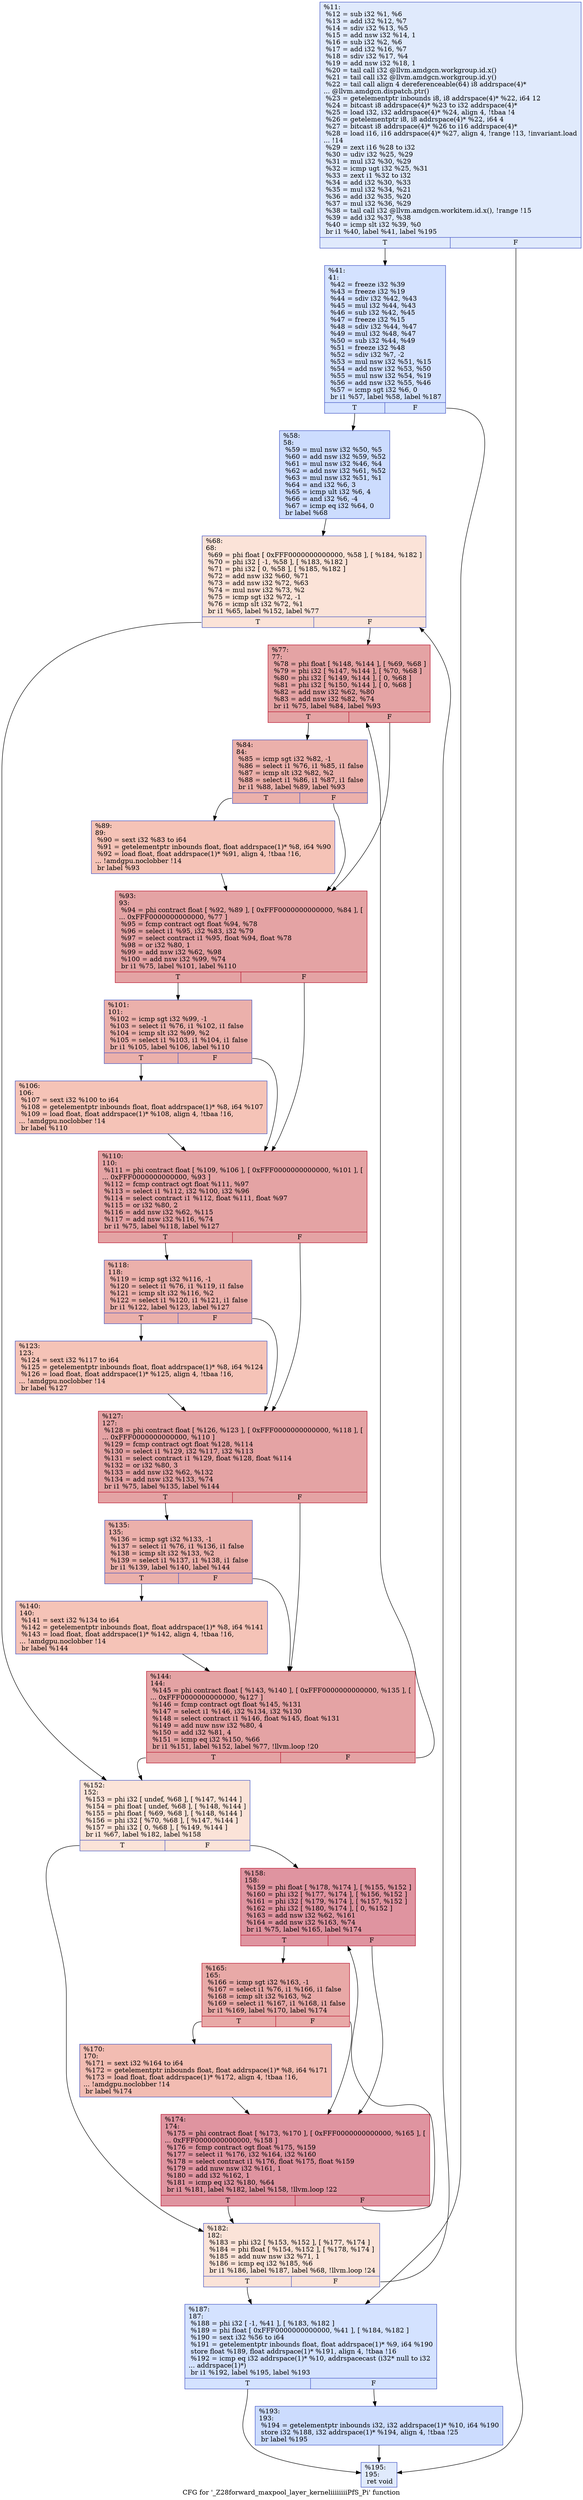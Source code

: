 digraph "CFG for '_Z28forward_maxpool_layer_kerneliiiiiiiiPfS_Pi' function" {
	label="CFG for '_Z28forward_maxpool_layer_kerneliiiiiiiiPfS_Pi' function";

	Node0x4fffa00 [shape=record,color="#3d50c3ff", style=filled, fillcolor="#b9d0f970",label="{%11:\l  %12 = sub i32 %1, %6\l  %13 = add i32 %12, %7\l  %14 = sdiv i32 %13, %5\l  %15 = add nsw i32 %14, 1\l  %16 = sub i32 %2, %6\l  %17 = add i32 %16, %7\l  %18 = sdiv i32 %17, %4\l  %19 = add nsw i32 %18, 1\l  %20 = tail call i32 @llvm.amdgcn.workgroup.id.x()\l  %21 = tail call i32 @llvm.amdgcn.workgroup.id.y()\l  %22 = tail call align 4 dereferenceable(64) i8 addrspace(4)*\l... @llvm.amdgcn.dispatch.ptr()\l  %23 = getelementptr inbounds i8, i8 addrspace(4)* %22, i64 12\l  %24 = bitcast i8 addrspace(4)* %23 to i32 addrspace(4)*\l  %25 = load i32, i32 addrspace(4)* %24, align 4, !tbaa !4\l  %26 = getelementptr i8, i8 addrspace(4)* %22, i64 4\l  %27 = bitcast i8 addrspace(4)* %26 to i16 addrspace(4)*\l  %28 = load i16, i16 addrspace(4)* %27, align 4, !range !13, !invariant.load\l... !14\l  %29 = zext i16 %28 to i32\l  %30 = udiv i32 %25, %29\l  %31 = mul i32 %30, %29\l  %32 = icmp ugt i32 %25, %31\l  %33 = zext i1 %32 to i32\l  %34 = add i32 %30, %33\l  %35 = mul i32 %34, %21\l  %36 = add i32 %35, %20\l  %37 = mul i32 %36, %29\l  %38 = tail call i32 @llvm.amdgcn.workitem.id.x(), !range !15\l  %39 = add i32 %37, %38\l  %40 = icmp slt i32 %39, %0\l  br i1 %40, label %41, label %195\l|{<s0>T|<s1>F}}"];
	Node0x4fffa00:s0 -> Node0x5003400;
	Node0x4fffa00:s1 -> Node0x5003490;
	Node0x5003400 [shape=record,color="#3d50c3ff", style=filled, fillcolor="#9ebeff70",label="{%41:\l41:                                               \l  %42 = freeze i32 %39\l  %43 = freeze i32 %19\l  %44 = sdiv i32 %42, %43\l  %45 = mul i32 %44, %43\l  %46 = sub i32 %42, %45\l  %47 = freeze i32 %15\l  %48 = sdiv i32 %44, %47\l  %49 = mul i32 %48, %47\l  %50 = sub i32 %44, %49\l  %51 = freeze i32 %48\l  %52 = sdiv i32 %7, -2\l  %53 = mul nsw i32 %51, %15\l  %54 = add nsw i32 %53, %50\l  %55 = mul nsw i32 %54, %19\l  %56 = add nsw i32 %55, %46\l  %57 = icmp sgt i32 %6, 0\l  br i1 %57, label %58, label %187\l|{<s0>T|<s1>F}}"];
	Node0x5003400:s0 -> Node0x5003e80;
	Node0x5003400:s1 -> Node0x5003ed0;
	Node0x5003e80 [shape=record,color="#3d50c3ff", style=filled, fillcolor="#8caffe70",label="{%58:\l58:                                               \l  %59 = mul nsw i32 %50, %5\l  %60 = add nsw i32 %59, %52\l  %61 = mul nsw i32 %46, %4\l  %62 = add nsw i32 %61, %52\l  %63 = mul nsw i32 %51, %1\l  %64 = and i32 %6, 3\l  %65 = icmp ult i32 %6, 4\l  %66 = and i32 %6, -4\l  %67 = icmp eq i32 %64, 0\l  br label %68\l}"];
	Node0x5003e80 -> Node0x50047b0;
	Node0x50047b0 [shape=record,color="#3d50c3ff", style=filled, fillcolor="#f6bfa670",label="{%68:\l68:                                               \l  %69 = phi float [ 0xFFF0000000000000, %58 ], [ %184, %182 ]\l  %70 = phi i32 [ -1, %58 ], [ %183, %182 ]\l  %71 = phi i32 [ 0, %58 ], [ %185, %182 ]\l  %72 = add nsw i32 %60, %71\l  %73 = add nsw i32 %72, %63\l  %74 = mul nsw i32 %73, %2\l  %75 = icmp sgt i32 %72, -1\l  %76 = icmp slt i32 %72, %1\l  br i1 %65, label %152, label %77\l|{<s0>T|<s1>F}}"];
	Node0x50047b0:s0 -> Node0x5005980;
	Node0x50047b0:s1 -> Node0x5005a10;
	Node0x5005a10 [shape=record,color="#b70d28ff", style=filled, fillcolor="#c32e3170",label="{%77:\l77:                                               \l  %78 = phi float [ %148, %144 ], [ %69, %68 ]\l  %79 = phi i32 [ %147, %144 ], [ %70, %68 ]\l  %80 = phi i32 [ %149, %144 ], [ 0, %68 ]\l  %81 = phi i32 [ %150, %144 ], [ 0, %68 ]\l  %82 = add nsw i32 %62, %80\l  %83 = add nsw i32 %82, %74\l  br i1 %75, label %84, label %93\l|{<s0>T|<s1>F}}"];
	Node0x5005a10:s0 -> Node0x5006140;
	Node0x5005a10:s1 -> Node0x50061d0;
	Node0x5006140 [shape=record,color="#3d50c3ff", style=filled, fillcolor="#d24b4070",label="{%84:\l84:                                               \l  %85 = icmp sgt i32 %82, -1\l  %86 = select i1 %76, i1 %85, i1 false\l  %87 = icmp slt i32 %82, %2\l  %88 = select i1 %86, i1 %87, i1 false\l  br i1 %88, label %89, label %93\l|{<s0>T|<s1>F}}"];
	Node0x5006140:s0 -> Node0x50065c0;
	Node0x5006140:s1 -> Node0x50061d0;
	Node0x50065c0 [shape=record,color="#3d50c3ff", style=filled, fillcolor="#e8765c70",label="{%89:\l89:                                               \l  %90 = sext i32 %83 to i64\l  %91 = getelementptr inbounds float, float addrspace(1)* %8, i64 %90\l  %92 = load float, float addrspace(1)* %91, align 4, !tbaa !16,\l... !amdgpu.noclobber !14\l  br label %93\l}"];
	Node0x50065c0 -> Node0x50061d0;
	Node0x50061d0 [shape=record,color="#b70d28ff", style=filled, fillcolor="#c32e3170",label="{%93:\l93:                                               \l  %94 = phi contract float [ %92, %89 ], [ 0xFFF0000000000000, %84 ], [\l... 0xFFF0000000000000, %77 ]\l  %95 = fcmp contract ogt float %94, %78\l  %96 = select i1 %95, i32 %83, i32 %79\l  %97 = select contract i1 %95, float %94, float %78\l  %98 = or i32 %80, 1\l  %99 = add nsw i32 %62, %98\l  %100 = add nsw i32 %99, %74\l  br i1 %75, label %101, label %110\l|{<s0>T|<s1>F}}"];
	Node0x50061d0:s0 -> Node0x50074e0;
	Node0x50061d0:s1 -> Node0x5007530;
	Node0x50074e0 [shape=record,color="#3d50c3ff", style=filled, fillcolor="#d24b4070",label="{%101:\l101:                                              \l  %102 = icmp sgt i32 %99, -1\l  %103 = select i1 %76, i1 %102, i1 false\l  %104 = icmp slt i32 %99, %2\l  %105 = select i1 %103, i1 %104, i1 false\l  br i1 %105, label %106, label %110\l|{<s0>T|<s1>F}}"];
	Node0x50074e0:s0 -> Node0x50078f0;
	Node0x50074e0:s1 -> Node0x5007530;
	Node0x50078f0 [shape=record,color="#3d50c3ff", style=filled, fillcolor="#e8765c70",label="{%106:\l106:                                              \l  %107 = sext i32 %100 to i64\l  %108 = getelementptr inbounds float, float addrspace(1)* %8, i64 %107\l  %109 = load float, float addrspace(1)* %108, align 4, !tbaa !16,\l... !amdgpu.noclobber !14\l  br label %110\l}"];
	Node0x50078f0 -> Node0x5007530;
	Node0x5007530 [shape=record,color="#b70d28ff", style=filled, fillcolor="#c32e3170",label="{%110:\l110:                                              \l  %111 = phi contract float [ %109, %106 ], [ 0xFFF0000000000000, %101 ], [\l... 0xFFF0000000000000, %93 ]\l  %112 = fcmp contract ogt float %111, %97\l  %113 = select i1 %112, i32 %100, i32 %96\l  %114 = select contract i1 %112, float %111, float %97\l  %115 = or i32 %80, 2\l  %116 = add nsw i32 %62, %115\l  %117 = add nsw i32 %116, %74\l  br i1 %75, label %118, label %127\l|{<s0>T|<s1>F}}"];
	Node0x5007530:s0 -> Node0x5008660;
	Node0x5007530:s1 -> Node0x50086b0;
	Node0x5008660 [shape=record,color="#3d50c3ff", style=filled, fillcolor="#d24b4070",label="{%118:\l118:                                              \l  %119 = icmp sgt i32 %116, -1\l  %120 = select i1 %76, i1 %119, i1 false\l  %121 = icmp slt i32 %116, %2\l  %122 = select i1 %120, i1 %121, i1 false\l  br i1 %122, label %123, label %127\l|{<s0>T|<s1>F}}"];
	Node0x5008660:s0 -> Node0x5008a70;
	Node0x5008660:s1 -> Node0x50086b0;
	Node0x5008a70 [shape=record,color="#3d50c3ff", style=filled, fillcolor="#e8765c70",label="{%123:\l123:                                              \l  %124 = sext i32 %117 to i64\l  %125 = getelementptr inbounds float, float addrspace(1)* %8, i64 %124\l  %126 = load float, float addrspace(1)* %125, align 4, !tbaa !16,\l... !amdgpu.noclobber !14\l  br label %127\l}"];
	Node0x5008a70 -> Node0x50086b0;
	Node0x50086b0 [shape=record,color="#b70d28ff", style=filled, fillcolor="#c32e3170",label="{%127:\l127:                                              \l  %128 = phi contract float [ %126, %123 ], [ 0xFFF0000000000000, %118 ], [\l... 0xFFF0000000000000, %110 ]\l  %129 = fcmp contract ogt float %128, %114\l  %130 = select i1 %129, i32 %117, i32 %113\l  %131 = select contract i1 %129, float %128, float %114\l  %132 = or i32 %80, 3\l  %133 = add nsw i32 %62, %132\l  %134 = add nsw i32 %133, %74\l  br i1 %75, label %135, label %144\l|{<s0>T|<s1>F}}"];
	Node0x50086b0:s0 -> Node0x5004740;
	Node0x50086b0:s1 -> Node0x5005b80;
	Node0x5004740 [shape=record,color="#3d50c3ff", style=filled, fillcolor="#d24b4070",label="{%135:\l135:                                              \l  %136 = icmp sgt i32 %133, -1\l  %137 = select i1 %76, i1 %136, i1 false\l  %138 = icmp slt i32 %133, %2\l  %139 = select i1 %137, i1 %138, i1 false\l  br i1 %139, label %140, label %144\l|{<s0>T|<s1>F}}"];
	Node0x5004740:s0 -> Node0x50099a0;
	Node0x5004740:s1 -> Node0x5005b80;
	Node0x50099a0 [shape=record,color="#3d50c3ff", style=filled, fillcolor="#e8765c70",label="{%140:\l140:                                              \l  %141 = sext i32 %134 to i64\l  %142 = getelementptr inbounds float, float addrspace(1)* %8, i64 %141\l  %143 = load float, float addrspace(1)* %142, align 4, !tbaa !16,\l... !amdgpu.noclobber !14\l  br label %144\l}"];
	Node0x50099a0 -> Node0x5005b80;
	Node0x5005b80 [shape=record,color="#b70d28ff", style=filled, fillcolor="#c32e3170",label="{%144:\l144:                                              \l  %145 = phi contract float [ %143, %140 ], [ 0xFFF0000000000000, %135 ], [\l... 0xFFF0000000000000, %127 ]\l  %146 = fcmp contract ogt float %145, %131\l  %147 = select i1 %146, i32 %134, i32 %130\l  %148 = select contract i1 %146, float %145, float %131\l  %149 = add nuw nsw i32 %80, 4\l  %150 = add i32 %81, 4\l  %151 = icmp eq i32 %150, %66\l  br i1 %151, label %152, label %77, !llvm.loop !20\l|{<s0>T|<s1>F}}"];
	Node0x5005b80:s0 -> Node0x5005980;
	Node0x5005b80:s1 -> Node0x5005a10;
	Node0x5005980 [shape=record,color="#3d50c3ff", style=filled, fillcolor="#f6bfa670",label="{%152:\l152:                                              \l  %153 = phi i32 [ undef, %68 ], [ %147, %144 ]\l  %154 = phi float [ undef, %68 ], [ %148, %144 ]\l  %155 = phi float [ %69, %68 ], [ %148, %144 ]\l  %156 = phi i32 [ %70, %68 ], [ %147, %144 ]\l  %157 = phi i32 [ 0, %68 ], [ %149, %144 ]\l  br i1 %67, label %182, label %158\l|{<s0>T|<s1>F}}"];
	Node0x5005980:s0 -> Node0x5005300;
	Node0x5005980:s1 -> Node0x500a960;
	Node0x500a960 [shape=record,color="#b70d28ff", style=filled, fillcolor="#b70d2870",label="{%158:\l158:                                              \l  %159 = phi float [ %178, %174 ], [ %155, %152 ]\l  %160 = phi i32 [ %177, %174 ], [ %156, %152 ]\l  %161 = phi i32 [ %179, %174 ], [ %157, %152 ]\l  %162 = phi i32 [ %180, %174 ], [ 0, %152 ]\l  %163 = add nsw i32 %62, %161\l  %164 = add nsw i32 %163, %74\l  br i1 %75, label %165, label %174\l|{<s0>T|<s1>F}}"];
	Node0x500a960:s0 -> Node0x500af50;
	Node0x500a960:s1 -> Node0x500aa60;
	Node0x500af50 [shape=record,color="#b70d28ff", style=filled, fillcolor="#ca3b3770",label="{%165:\l165:                                              \l  %166 = icmp sgt i32 %163, -1\l  %167 = select i1 %76, i1 %166, i1 false\l  %168 = icmp slt i32 %163, %2\l  %169 = select i1 %167, i1 %168, i1 false\l  br i1 %169, label %170, label %174\l|{<s0>T|<s1>F}}"];
	Node0x500af50:s0 -> Node0x500b310;
	Node0x500af50:s1 -> Node0x500aa60;
	Node0x500b310 [shape=record,color="#3d50c3ff", style=filled, fillcolor="#e1675170",label="{%170:\l170:                                              \l  %171 = sext i32 %164 to i64\l  %172 = getelementptr inbounds float, float addrspace(1)* %8, i64 %171\l  %173 = load float, float addrspace(1)* %172, align 4, !tbaa !16,\l... !amdgpu.noclobber !14\l  br label %174\l}"];
	Node0x500b310 -> Node0x500aa60;
	Node0x500aa60 [shape=record,color="#b70d28ff", style=filled, fillcolor="#b70d2870",label="{%174:\l174:                                              \l  %175 = phi contract float [ %173, %170 ], [ 0xFFF0000000000000, %165 ], [\l... 0xFFF0000000000000, %158 ]\l  %176 = fcmp contract ogt float %175, %159\l  %177 = select i1 %176, i32 %164, i32 %160\l  %178 = select contract i1 %176, float %175, float %159\l  %179 = add nuw nsw i32 %161, 1\l  %180 = add i32 %162, 1\l  %181 = icmp eq i32 %180, %64\l  br i1 %181, label %182, label %158, !llvm.loop !22\l|{<s0>T|<s1>F}}"];
	Node0x500aa60:s0 -> Node0x5005300;
	Node0x500aa60:s1 -> Node0x500a960;
	Node0x5005300 [shape=record,color="#3d50c3ff", style=filled, fillcolor="#f6bfa670",label="{%182:\l182:                                              \l  %183 = phi i32 [ %153, %152 ], [ %177, %174 ]\l  %184 = phi float [ %154, %152 ], [ %178, %174 ]\l  %185 = add nuw nsw i32 %71, 1\l  %186 = icmp eq i32 %185, %6\l  br i1 %186, label %187, label %68, !llvm.loop !24\l|{<s0>T|<s1>F}}"];
	Node0x5005300:s0 -> Node0x5003ed0;
	Node0x5005300:s1 -> Node0x50047b0;
	Node0x5003ed0 [shape=record,color="#3d50c3ff", style=filled, fillcolor="#9ebeff70",label="{%187:\l187:                                              \l  %188 = phi i32 [ -1, %41 ], [ %183, %182 ]\l  %189 = phi float [ 0xFFF0000000000000, %41 ], [ %184, %182 ]\l  %190 = sext i32 %56 to i64\l  %191 = getelementptr inbounds float, float addrspace(1)* %9, i64 %190\l  store float %189, float addrspace(1)* %191, align 4, !tbaa !16\l  %192 = icmp eq i32 addrspace(1)* %10, addrspacecast (i32* null to i32\l... addrspace(1)*)\l  br i1 %192, label %195, label %193\l|{<s0>T|<s1>F}}"];
	Node0x5003ed0:s0 -> Node0x5003490;
	Node0x5003ed0:s1 -> Node0x500c930;
	Node0x500c930 [shape=record,color="#3d50c3ff", style=filled, fillcolor="#8caffe70",label="{%193:\l193:                                              \l  %194 = getelementptr inbounds i32, i32 addrspace(1)* %10, i64 %190\l  store i32 %188, i32 addrspace(1)* %194, align 4, !tbaa !25\l  br label %195\l}"];
	Node0x500c930 -> Node0x5003490;
	Node0x5003490 [shape=record,color="#3d50c3ff", style=filled, fillcolor="#b9d0f970",label="{%195:\l195:                                              \l  ret void\l}"];
}

